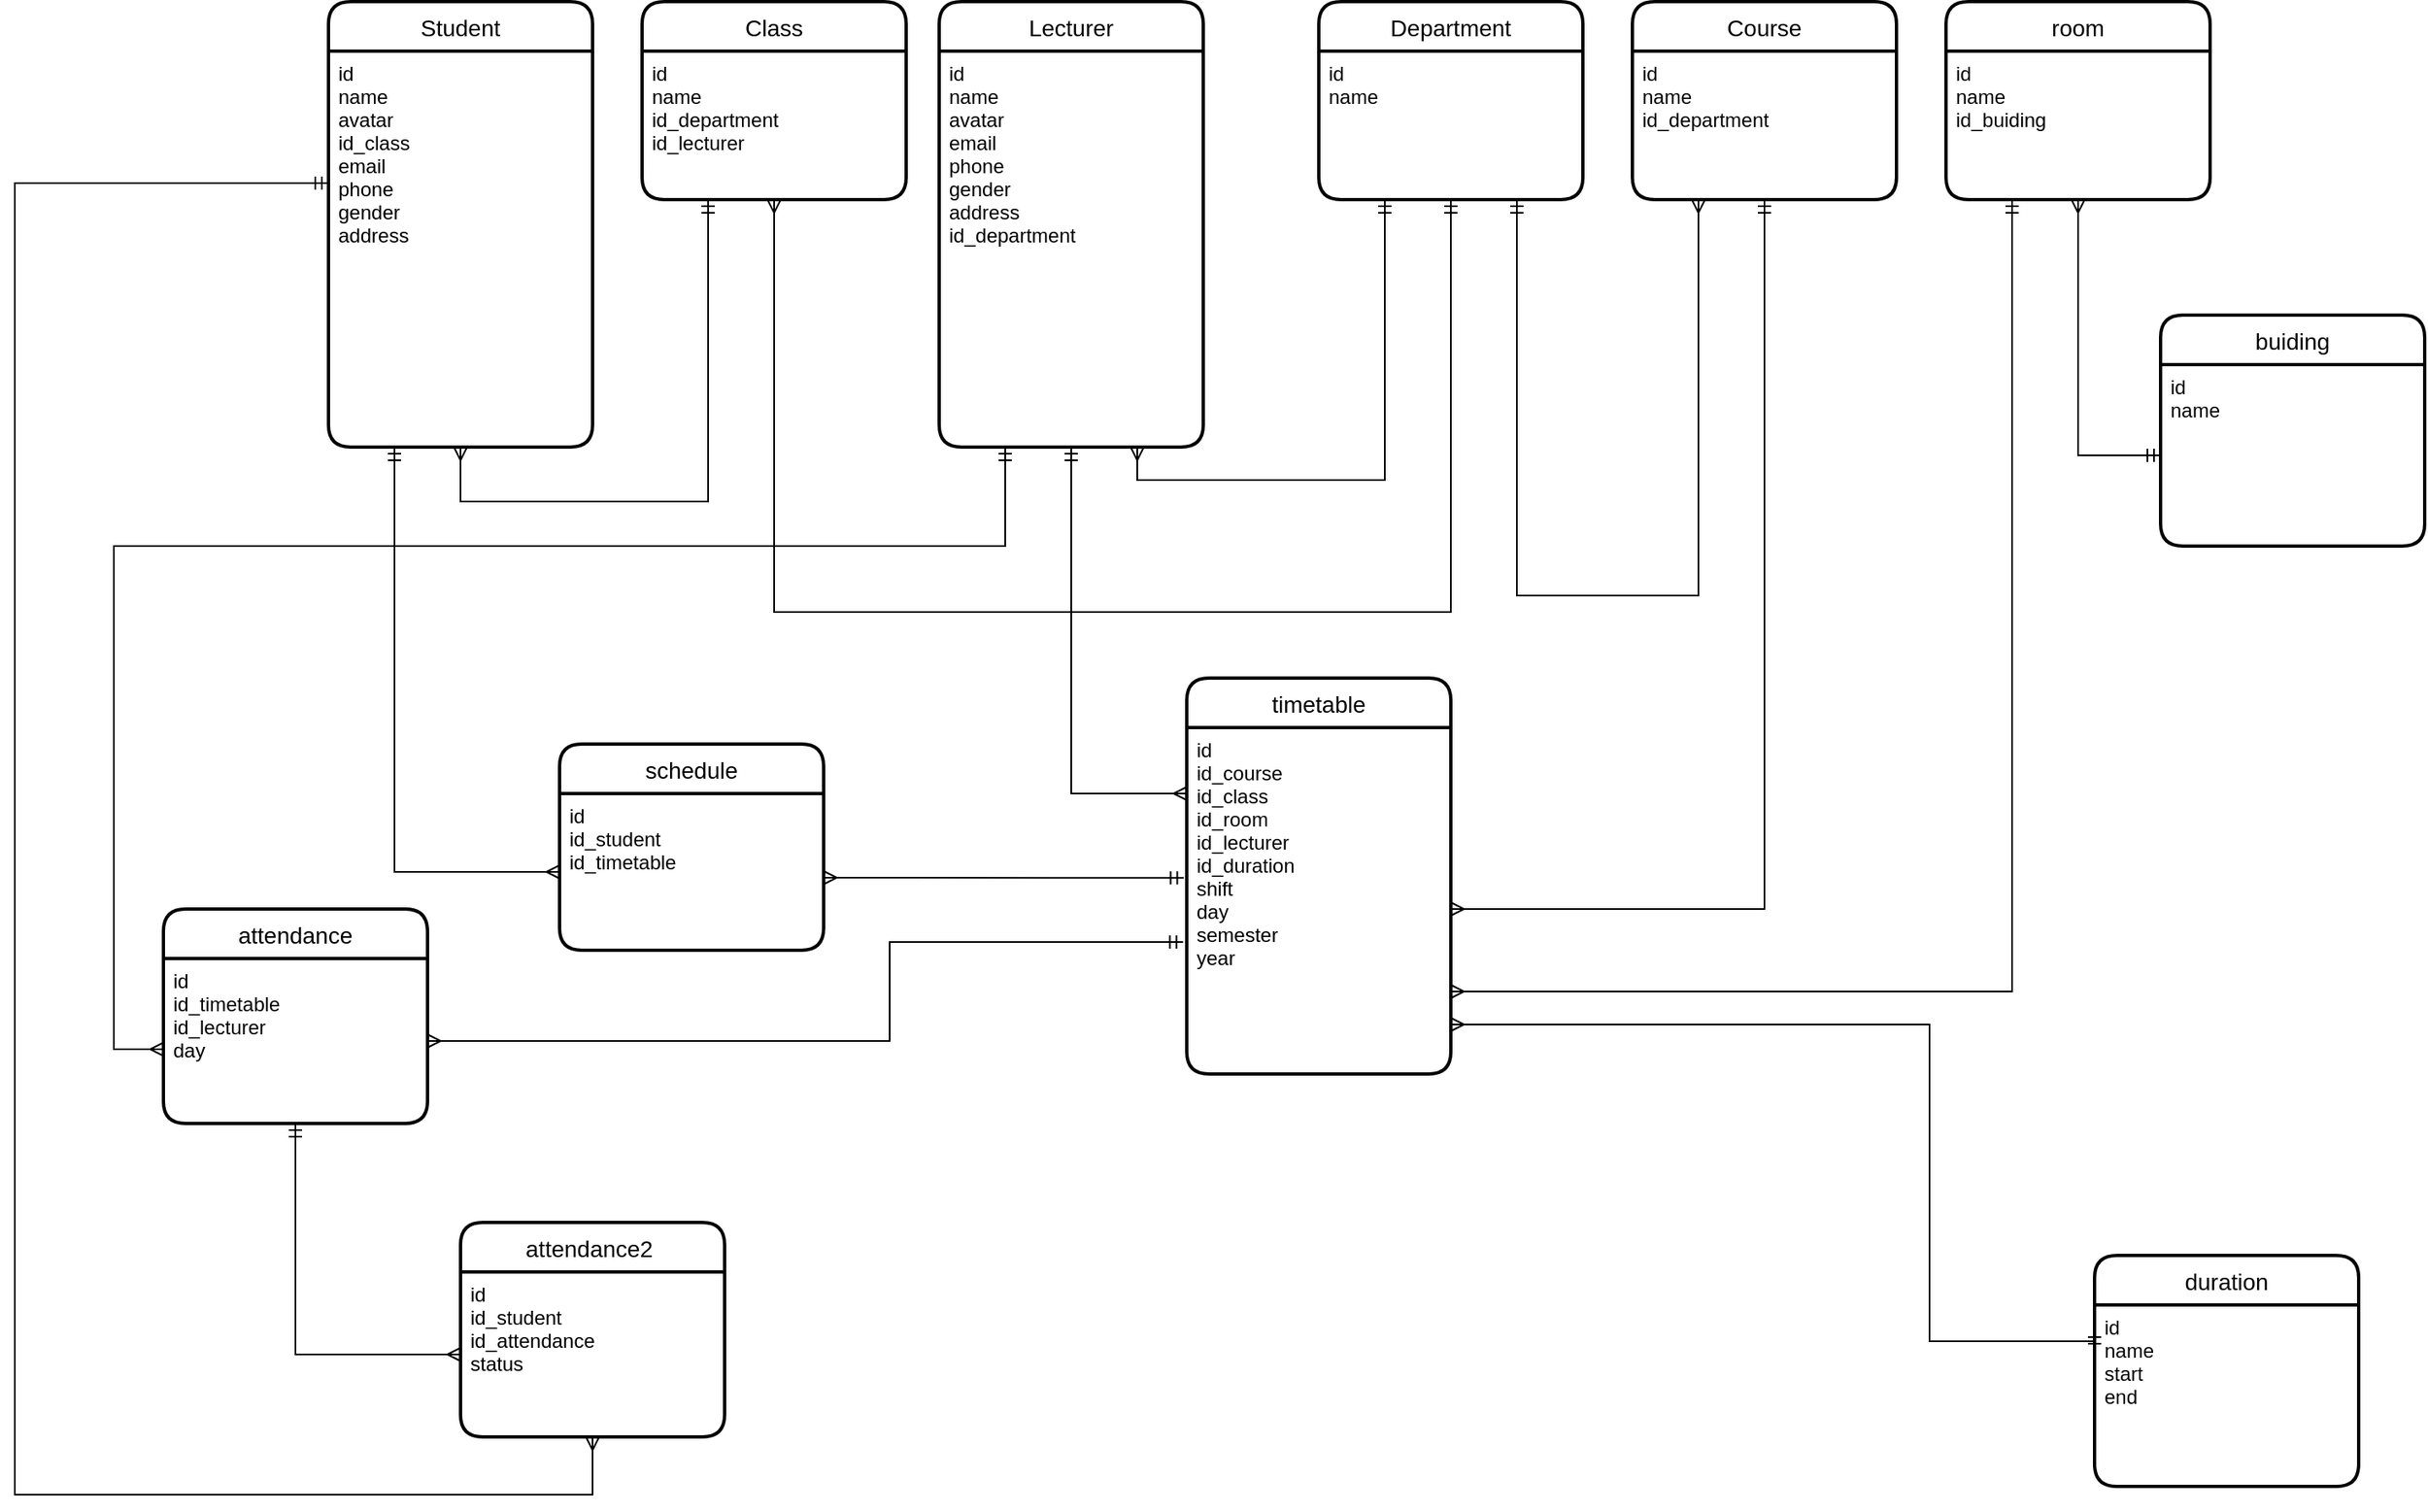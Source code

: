 <mxfile version="19.0.3" type="device"><diagram id="3rJqissA6JiDLcgNYCH2" name="Page-1"><mxGraphModel dx="1887" dy="1165" grid="1" gridSize="10" guides="1" tooltips="1" connect="1" arrows="1" fold="1" page="1" pageScale="1" pageWidth="827" pageHeight="1169" math="0" shadow="0"><root><mxCell id="0"/><mxCell id="1" parent="0"/><mxCell id="PKEaGX2Zyq90DAuyqYgx-13" value="Student" style="swimlane;childLayout=stackLayout;horizontal=1;startSize=30;horizontalStack=0;rounded=1;fontSize=14;fontStyle=0;strokeWidth=2;resizeParent=0;resizeLast=1;shadow=0;dashed=0;align=center;" parent="1" vertex="1"><mxGeometry x="360" y="40" width="160" height="270" as="geometry"/></mxCell><mxCell id="PKEaGX2Zyq90DAuyqYgx-14" value="id&#10;name&#10;avatar&#10;id_class&#10;email &#10;phone&#10;gender&#10;address&#10;&#10;" style="align=left;strokeColor=none;fillColor=none;spacingLeft=4;fontSize=12;verticalAlign=top;resizable=0;rotatable=0;part=1;" parent="PKEaGX2Zyq90DAuyqYgx-13" vertex="1"><mxGeometry y="30" width="160" height="240" as="geometry"/></mxCell><mxCell id="j5pKJVtfpeDa8EhqU6QL-40" style="edgeStyle=orthogonalEdgeStyle;rounded=0;orthogonalLoop=1;jettySize=auto;html=1;entryX=0.5;entryY=1;entryDx=0;entryDy=0;startArrow=ERmany;startFill=0;endArrow=ERmandOne;endFill=0;" parent="1" source="PKEaGX2Zyq90DAuyqYgx-18" target="PKEaGX2Zyq90DAuyqYgx-21" edge="1"><mxGeometry relative="1" as="geometry"><Array as="points"><mxPoint x="630" y="410"/><mxPoint x="1040" y="410"/></Array></mxGeometry></mxCell><mxCell id="PKEaGX2Zyq90DAuyqYgx-18" value="Class" style="swimlane;childLayout=stackLayout;horizontal=1;startSize=30;horizontalStack=0;rounded=1;fontSize=14;fontStyle=0;strokeWidth=2;resizeParent=0;resizeLast=1;shadow=0;dashed=0;align=center;" parent="1" vertex="1"><mxGeometry x="550" y="40" width="160" height="120" as="geometry"/></mxCell><mxCell id="PKEaGX2Zyq90DAuyqYgx-19" value="id&#10;name&#10;id_department&#10;id_lecturer" style="align=left;strokeColor=none;fillColor=none;spacingLeft=4;fontSize=12;verticalAlign=top;resizable=0;rotatable=0;part=1;" parent="PKEaGX2Zyq90DAuyqYgx-18" vertex="1"><mxGeometry y="30" width="160" height="90" as="geometry"/></mxCell><mxCell id="PKEaGX2Zyq90DAuyqYgx-20" value="Department" style="swimlane;childLayout=stackLayout;horizontal=1;startSize=30;horizontalStack=0;rounded=1;fontSize=14;fontStyle=0;strokeWidth=2;resizeParent=0;resizeLast=1;shadow=0;dashed=0;align=center;" parent="1" vertex="1"><mxGeometry x="960" y="40" width="160" height="120" as="geometry"/></mxCell><mxCell id="PKEaGX2Zyq90DAuyqYgx-21" value="id&#10;name" style="align=left;strokeColor=none;fillColor=none;spacingLeft=4;fontSize=12;verticalAlign=top;resizable=0;rotatable=0;part=1;" parent="PKEaGX2Zyq90DAuyqYgx-20" vertex="1"><mxGeometry y="30" width="160" height="90" as="geometry"/></mxCell><mxCell id="j5pKJVtfpeDa8EhqU6QL-22" style="edgeStyle=orthogonalEdgeStyle;rounded=0;orthogonalLoop=1;jettySize=auto;html=1;entryX=0;entryY=0.25;entryDx=0;entryDy=0;startArrow=ERmany;startFill=0;endArrow=ERmandOne;endFill=0;" parent="1" source="PKEaGX2Zyq90DAuyqYgx-22" target="j5pKJVtfpeDa8EhqU6QL-10" edge="1"><mxGeometry relative="1" as="geometry"><Array as="points"><mxPoint x="1330" y="660"/><mxPoint x="1330" y="852"/><mxPoint x="1430" y="852"/></Array></mxGeometry></mxCell><mxCell id="PKEaGX2Zyq90DAuyqYgx-22" value="timetable" style="swimlane;childLayout=stackLayout;horizontal=1;startSize=30;horizontalStack=0;rounded=1;fontSize=14;fontStyle=0;strokeWidth=2;resizeParent=0;resizeLast=1;shadow=0;dashed=0;align=center;" parent="1" vertex="1"><mxGeometry x="880" y="450" width="160" height="240" as="geometry"/></mxCell><mxCell id="PKEaGX2Zyq90DAuyqYgx-23" value="id&#10;id_course&#10;id_class&#10;id_room&#10;id_lecturer&#10;id_duration&#10;shift&#10;day&#10;semester&#10;year&#10;" style="align=left;strokeColor=none;fillColor=none;spacingLeft=4;fontSize=12;verticalAlign=top;resizable=0;rotatable=0;part=1;" parent="PKEaGX2Zyq90DAuyqYgx-22" vertex="1"><mxGeometry y="30" width="160" height="210" as="geometry"/></mxCell><mxCell id="ItVR99mCIWh2kCKYdXxZ-1" value="Course" style="swimlane;childLayout=stackLayout;horizontal=1;startSize=30;horizontalStack=0;rounded=1;fontSize=14;fontStyle=0;strokeWidth=2;resizeParent=0;resizeLast=1;shadow=0;dashed=0;align=center;" parent="1" vertex="1"><mxGeometry x="1150" y="40" width="160" height="120" as="geometry"/></mxCell><mxCell id="ItVR99mCIWh2kCKYdXxZ-2" value="id&#10;name&#10;id_department" style="align=left;strokeColor=none;fillColor=none;spacingLeft=4;fontSize=12;verticalAlign=top;resizable=0;rotatable=0;part=1;" parent="ItVR99mCIWh2kCKYdXxZ-1" vertex="1"><mxGeometry y="30" width="160" height="90" as="geometry"/></mxCell><mxCell id="ItVR99mCIWh2kCKYdXxZ-3" value="room" style="swimlane;childLayout=stackLayout;horizontal=1;startSize=30;horizontalStack=0;rounded=1;fontSize=14;fontStyle=0;strokeWidth=2;resizeParent=0;resizeLast=1;shadow=0;dashed=0;align=center;" parent="1" vertex="1"><mxGeometry x="1340" y="40" width="160" height="120" as="geometry"/></mxCell><mxCell id="ItVR99mCIWh2kCKYdXxZ-4" value="id&#10;name&#10;id_buiding&#10;" style="align=left;strokeColor=none;fillColor=none;spacingLeft=4;fontSize=12;verticalAlign=top;resizable=0;rotatable=0;part=1;" parent="ItVR99mCIWh2kCKYdXxZ-3" vertex="1"><mxGeometry y="30" width="160" height="90" as="geometry"/></mxCell><mxCell id="j5pKJVtfpeDa8EhqU6QL-4" value="buiding" style="swimlane;childLayout=stackLayout;horizontal=1;startSize=30;horizontalStack=0;rounded=1;fontSize=14;fontStyle=0;strokeWidth=2;resizeParent=0;resizeLast=1;shadow=0;dashed=0;align=center;" parent="1" vertex="1"><mxGeometry x="1470" y="230" width="160" height="140" as="geometry"/></mxCell><mxCell id="j5pKJVtfpeDa8EhqU6QL-5" value="id&#10;name &#10;" style="align=left;strokeColor=none;fillColor=none;spacingLeft=4;fontSize=12;verticalAlign=top;resizable=0;rotatable=0;part=1;" parent="j5pKJVtfpeDa8EhqU6QL-4" vertex="1"><mxGeometry y="30" width="160" height="110" as="geometry"/></mxCell><mxCell id="j5pKJVtfpeDa8EhqU6QL-9" value="duration" style="swimlane;childLayout=stackLayout;horizontal=1;startSize=30;horizontalStack=0;rounded=1;fontSize=14;fontStyle=0;strokeWidth=2;resizeParent=0;resizeLast=1;shadow=0;dashed=0;align=center;" parent="1" vertex="1"><mxGeometry x="1430" y="800" width="160" height="140" as="geometry"/></mxCell><mxCell id="j5pKJVtfpeDa8EhqU6QL-10" value="id&#10;name&#10;start&#10;end     &#10;" style="align=left;strokeColor=none;fillColor=none;spacingLeft=4;fontSize=12;verticalAlign=top;resizable=0;rotatable=0;part=1;" parent="j5pKJVtfpeDa8EhqU6QL-9" vertex="1"><mxGeometry y="30" width="160" height="110" as="geometry"/></mxCell><mxCell id="j5pKJVtfpeDa8EhqU6QL-15" value="" style="edgeStyle=orthogonalEdgeStyle;fontSize=12;html=1;endArrow=ERmandOne;startArrow=ERmany;rounded=0;entryX=0.25;entryY=1;entryDx=0;entryDy=0;startFill=0;exitX=0.75;exitY=1;exitDx=0;exitDy=0;" parent="1" source="PKEaGX2Zyq90DAuyqYgx-17" target="PKEaGX2Zyq90DAuyqYgx-21" edge="1"><mxGeometry width="100" height="100" relative="1" as="geometry"><mxPoint x="930" y="280" as="sourcePoint"/><mxPoint x="930" y="300" as="targetPoint"/><Array as="points"><mxPoint x="850" y="330"/><mxPoint x="1000" y="330"/></Array></mxGeometry></mxCell><mxCell id="PKEaGX2Zyq90DAuyqYgx-16" value="Lecturer" style="swimlane;childLayout=stackLayout;horizontal=1;startSize=30;horizontalStack=0;rounded=1;fontSize=14;fontStyle=0;strokeWidth=2;resizeParent=0;resizeLast=1;shadow=0;dashed=0;align=center;" parent="1" vertex="1"><mxGeometry x="730" y="40" width="160" height="270" as="geometry"/></mxCell><mxCell id="PKEaGX2Zyq90DAuyqYgx-17" value="id&#10;name&#10;avatar&#10;email&#10;phone&#10;gender&#10;address&#10;id_department" style="align=left;strokeColor=none;fillColor=none;spacingLeft=4;fontSize=12;verticalAlign=top;resizable=0;rotatable=0;part=1;" parent="PKEaGX2Zyq90DAuyqYgx-16" vertex="1"><mxGeometry y="30" width="160" height="240" as="geometry"/></mxCell><mxCell id="j5pKJVtfpeDa8EhqU6QL-16" value="" style="edgeStyle=orthogonalEdgeStyle;fontSize=12;html=1;endArrow=ERmandOne;startArrow=ERmany;rounded=0;startFill=0;entryX=0.25;entryY=1;entryDx=0;entryDy=0;exitX=0.5;exitY=1;exitDx=0;exitDy=0;" parent="1" source="PKEaGX2Zyq90DAuyqYgx-14" target="PKEaGX2Zyq90DAuyqYgx-19" edge="1"><mxGeometry width="100" height="100" relative="1" as="geometry"><mxPoint x="570" y="160" as="sourcePoint"/><mxPoint x="570" y="190" as="targetPoint"/><Array as="points"><mxPoint x="440" y="343"/><mxPoint x="590" y="343"/></Array></mxGeometry></mxCell><mxCell id="j5pKJVtfpeDa8EhqU6QL-17" value="" style="edgeStyle=orthogonalEdgeStyle;fontSize=12;html=1;endArrow=ERmany;startArrow=ERmandOne;rounded=0;exitX=0.75;exitY=1;exitDx=0;exitDy=0;entryX=0.25;entryY=1;entryDx=0;entryDy=0;endFill=0;startFill=0;" parent="1" source="PKEaGX2Zyq90DAuyqYgx-21" target="ItVR99mCIWh2kCKYdXxZ-2" edge="1"><mxGeometry width="100" height="100" relative="1" as="geometry"><mxPoint x="1151.92" y="367.8" as="sourcePoint"/><mxPoint x="1170" y="245" as="targetPoint"/><Array as="points"><mxPoint x="1080" y="400"/><mxPoint x="1190" y="400"/></Array></mxGeometry></mxCell><mxCell id="j5pKJVtfpeDa8EhqU6QL-25" style="edgeStyle=orthogonalEdgeStyle;rounded=0;orthogonalLoop=1;jettySize=auto;html=1;startArrow=ERmany;startFill=0;endArrow=ERmandOne;endFill=0;entryX=0.5;entryY=1;entryDx=0;entryDy=0;" parent="1" source="PKEaGX2Zyq90DAuyqYgx-23" target="PKEaGX2Zyq90DAuyqYgx-17" edge="1"><mxGeometry relative="1" as="geometry"><Array as="points"><mxPoint x="810" y="520"/></Array><mxPoint x="790" y="290" as="targetPoint"/></mxGeometry></mxCell><mxCell id="j5pKJVtfpeDa8EhqU6QL-26" style="edgeStyle=orthogonalEdgeStyle;rounded=0;orthogonalLoop=1;jettySize=auto;html=1;startArrow=ERmany;startFill=0;endArrow=ERmandOne;endFill=0;entryX=0.25;entryY=1;entryDx=0;entryDy=0;" parent="1" source="PKEaGX2Zyq90DAuyqYgx-23" target="ItVR99mCIWh2kCKYdXxZ-4" edge="1"><mxGeometry relative="1" as="geometry"><Array as="points"><mxPoint x="1380" y="640"/></Array><mxPoint x="1400" y="570" as="targetPoint"/></mxGeometry></mxCell><mxCell id="j5pKJVtfpeDa8EhqU6QL-28" style="edgeStyle=orthogonalEdgeStyle;rounded=0;orthogonalLoop=1;jettySize=auto;html=1;entryX=0.5;entryY=1;entryDx=0;entryDy=0;startArrow=ERmany;startFill=0;endArrow=ERmandOne;endFill=0;" parent="1" source="PKEaGX2Zyq90DAuyqYgx-23" target="ItVR99mCIWh2kCKYdXxZ-2" edge="1"><mxGeometry relative="1" as="geometry"><Array as="points"><mxPoint x="1230" y="590"/></Array></mxGeometry></mxCell><mxCell id="j5pKJVtfpeDa8EhqU6QL-29" style="edgeStyle=orthogonalEdgeStyle;rounded=0;orthogonalLoop=1;jettySize=auto;html=1;startArrow=ERmany;startFill=0;endArrow=ERmandOne;endFill=0;entryX=0;entryY=0.5;entryDx=0;entryDy=0;exitX=0.5;exitY=1;exitDx=0;exitDy=0;" parent="1" source="ItVR99mCIWh2kCKYdXxZ-4" target="j5pKJVtfpeDa8EhqU6QL-5" edge="1"><mxGeometry relative="1" as="geometry"><mxPoint x="1390" y="350" as="targetPoint"/><Array as="points"><mxPoint x="1420" y="315"/></Array></mxGeometry></mxCell><mxCell id="j5pKJVtfpeDa8EhqU6QL-32" value="schedule" style="swimlane;childLayout=stackLayout;horizontal=1;startSize=30;horizontalStack=0;rounded=1;fontSize=14;fontStyle=0;strokeWidth=2;resizeParent=0;resizeLast=1;shadow=0;dashed=0;align=center;" parent="1" vertex="1"><mxGeometry x="500" y="490" width="160" height="125" as="geometry"/></mxCell><mxCell id="j5pKJVtfpeDa8EhqU6QL-34" value="id&#10;id_student&#10;id_timetable" style="align=left;strokeColor=none;fillColor=none;spacingLeft=4;fontSize=12;verticalAlign=top;resizable=0;rotatable=0;part=1;" parent="j5pKJVtfpeDa8EhqU6QL-32" vertex="1"><mxGeometry y="30" width="160" height="95" as="geometry"/></mxCell><mxCell id="j5pKJVtfpeDa8EhqU6QL-35" style="edgeStyle=orthogonalEdgeStyle;rounded=0;orthogonalLoop=1;jettySize=auto;html=1;startArrow=ERmany;startFill=0;endArrow=ERmandOne;endFill=0;entryX=-0.011;entryY=0.434;entryDx=0;entryDy=0;entryPerimeter=0;" parent="1" source="j5pKJVtfpeDa8EhqU6QL-34" target="PKEaGX2Zyq90DAuyqYgx-23" edge="1"><mxGeometry relative="1" as="geometry"><mxPoint x="590" y="655.0" as="targetPoint"/><Array as="points"><mxPoint x="710" y="571"/><mxPoint x="710" y="571"/></Array></mxGeometry></mxCell><mxCell id="j5pKJVtfpeDa8EhqU6QL-36" style="edgeStyle=orthogonalEdgeStyle;rounded=0;orthogonalLoop=1;jettySize=auto;html=1;entryX=0.25;entryY=1;entryDx=0;entryDy=0;startArrow=ERmany;startFill=0;endArrow=ERmandOne;endFill=0;exitX=0;exitY=0.5;exitDx=0;exitDy=0;" parent="1" source="j5pKJVtfpeDa8EhqU6QL-34" target="PKEaGX2Zyq90DAuyqYgx-14" edge="1"><mxGeometry relative="1" as="geometry"><Array as="points"><mxPoint x="400" y="568"/></Array></mxGeometry></mxCell><mxCell id="L8MFfa51mEWzMr1RMMXo-1" value="attendance" style="swimlane;childLayout=stackLayout;horizontal=1;startSize=30;horizontalStack=0;rounded=1;fontSize=14;fontStyle=0;strokeWidth=2;resizeParent=0;resizeLast=1;shadow=0;dashed=0;align=center;" parent="1" vertex="1"><mxGeometry x="260" y="590" width="160" height="130" as="geometry"/></mxCell><mxCell id="L8MFfa51mEWzMr1RMMXo-2" value="id&#10;id_timetable&#10;id_lecturer&#10;day&#10;" style="align=left;strokeColor=none;fillColor=none;spacingLeft=4;fontSize=12;verticalAlign=top;resizable=0;rotatable=0;part=1;" parent="L8MFfa51mEWzMr1RMMXo-1" vertex="1"><mxGeometry y="30" width="160" height="100" as="geometry"/></mxCell><mxCell id="L8MFfa51mEWzMr1RMMXo-3" value="attendance2 " style="swimlane;childLayout=stackLayout;horizontal=1;startSize=30;horizontalStack=0;rounded=1;fontSize=14;fontStyle=0;strokeWidth=2;resizeParent=0;resizeLast=1;shadow=0;dashed=0;align=center;" parent="1" vertex="1"><mxGeometry x="440" y="780" width="160" height="130" as="geometry"/></mxCell><mxCell id="L8MFfa51mEWzMr1RMMXo-4" value="id&#10;id_student&#10;id_attendance&#10;status" style="align=left;strokeColor=none;fillColor=none;spacingLeft=4;fontSize=12;verticalAlign=top;resizable=0;rotatable=0;part=1;" parent="L8MFfa51mEWzMr1RMMXo-3" vertex="1"><mxGeometry y="30" width="160" height="100" as="geometry"/></mxCell><mxCell id="L8MFfa51mEWzMr1RMMXo-5" style="edgeStyle=orthogonalEdgeStyle;rounded=0;orthogonalLoop=1;jettySize=auto;html=1;entryX=-0.014;entryY=0.619;entryDx=0;entryDy=0;startArrow=ERmany;startFill=0;endArrow=ERmandOne;endFill=0;entryPerimeter=0;" parent="1" source="L8MFfa51mEWzMr1RMMXo-2" target="PKEaGX2Zyq90DAuyqYgx-23" edge="1"><mxGeometry relative="1" as="geometry"><Array as="points"><mxPoint x="700" y="670"/><mxPoint x="700" y="610"/></Array></mxGeometry></mxCell><mxCell id="L8MFfa51mEWzMr1RMMXo-6" style="edgeStyle=orthogonalEdgeStyle;rounded=0;orthogonalLoop=1;jettySize=auto;html=1;startArrow=ERmandOne;startFill=0;endArrow=ERmany;endFill=0;exitX=0.5;exitY=1;exitDx=0;exitDy=0;entryX=0;entryY=0.5;entryDx=0;entryDy=0;" parent="1" source="L8MFfa51mEWzMr1RMMXo-2" target="L8MFfa51mEWzMr1RMMXo-4" edge="1"><mxGeometry relative="1" as="geometry"><mxPoint x="320" y="940" as="targetPoint"/><Array as="points"><mxPoint x="340" y="860"/></Array></mxGeometry></mxCell><mxCell id="L8MFfa51mEWzMr1RMMXo-7" style="edgeStyle=orthogonalEdgeStyle;rounded=0;orthogonalLoop=1;jettySize=auto;html=1;entryX=0.25;entryY=1;entryDx=0;entryDy=0;startArrow=ERmany;startFill=0;endArrow=ERmandOne;endFill=0;" parent="1" source="L8MFfa51mEWzMr1RMMXo-2" target="PKEaGX2Zyq90DAuyqYgx-17" edge="1"><mxGeometry relative="1" as="geometry"><Array as="points"><mxPoint x="230" y="675"/><mxPoint x="230" y="370"/><mxPoint x="770" y="370"/></Array></mxGeometry></mxCell><mxCell id="L8MFfa51mEWzMr1RMMXo-8" style="edgeStyle=orthogonalEdgeStyle;rounded=0;orthogonalLoop=1;jettySize=auto;html=1;startArrow=ERmany;startFill=0;endArrow=ERmandOne;endFill=0;" parent="1" source="L8MFfa51mEWzMr1RMMXo-4" edge="1"><mxGeometry relative="1" as="geometry"><Array as="points"><mxPoint x="520" y="945"/><mxPoint x="170" y="945"/><mxPoint x="170" y="150"/><mxPoint x="360" y="150"/></Array><mxPoint x="360" y="150" as="targetPoint"/></mxGeometry></mxCell></root></mxGraphModel></diagram></mxfile>